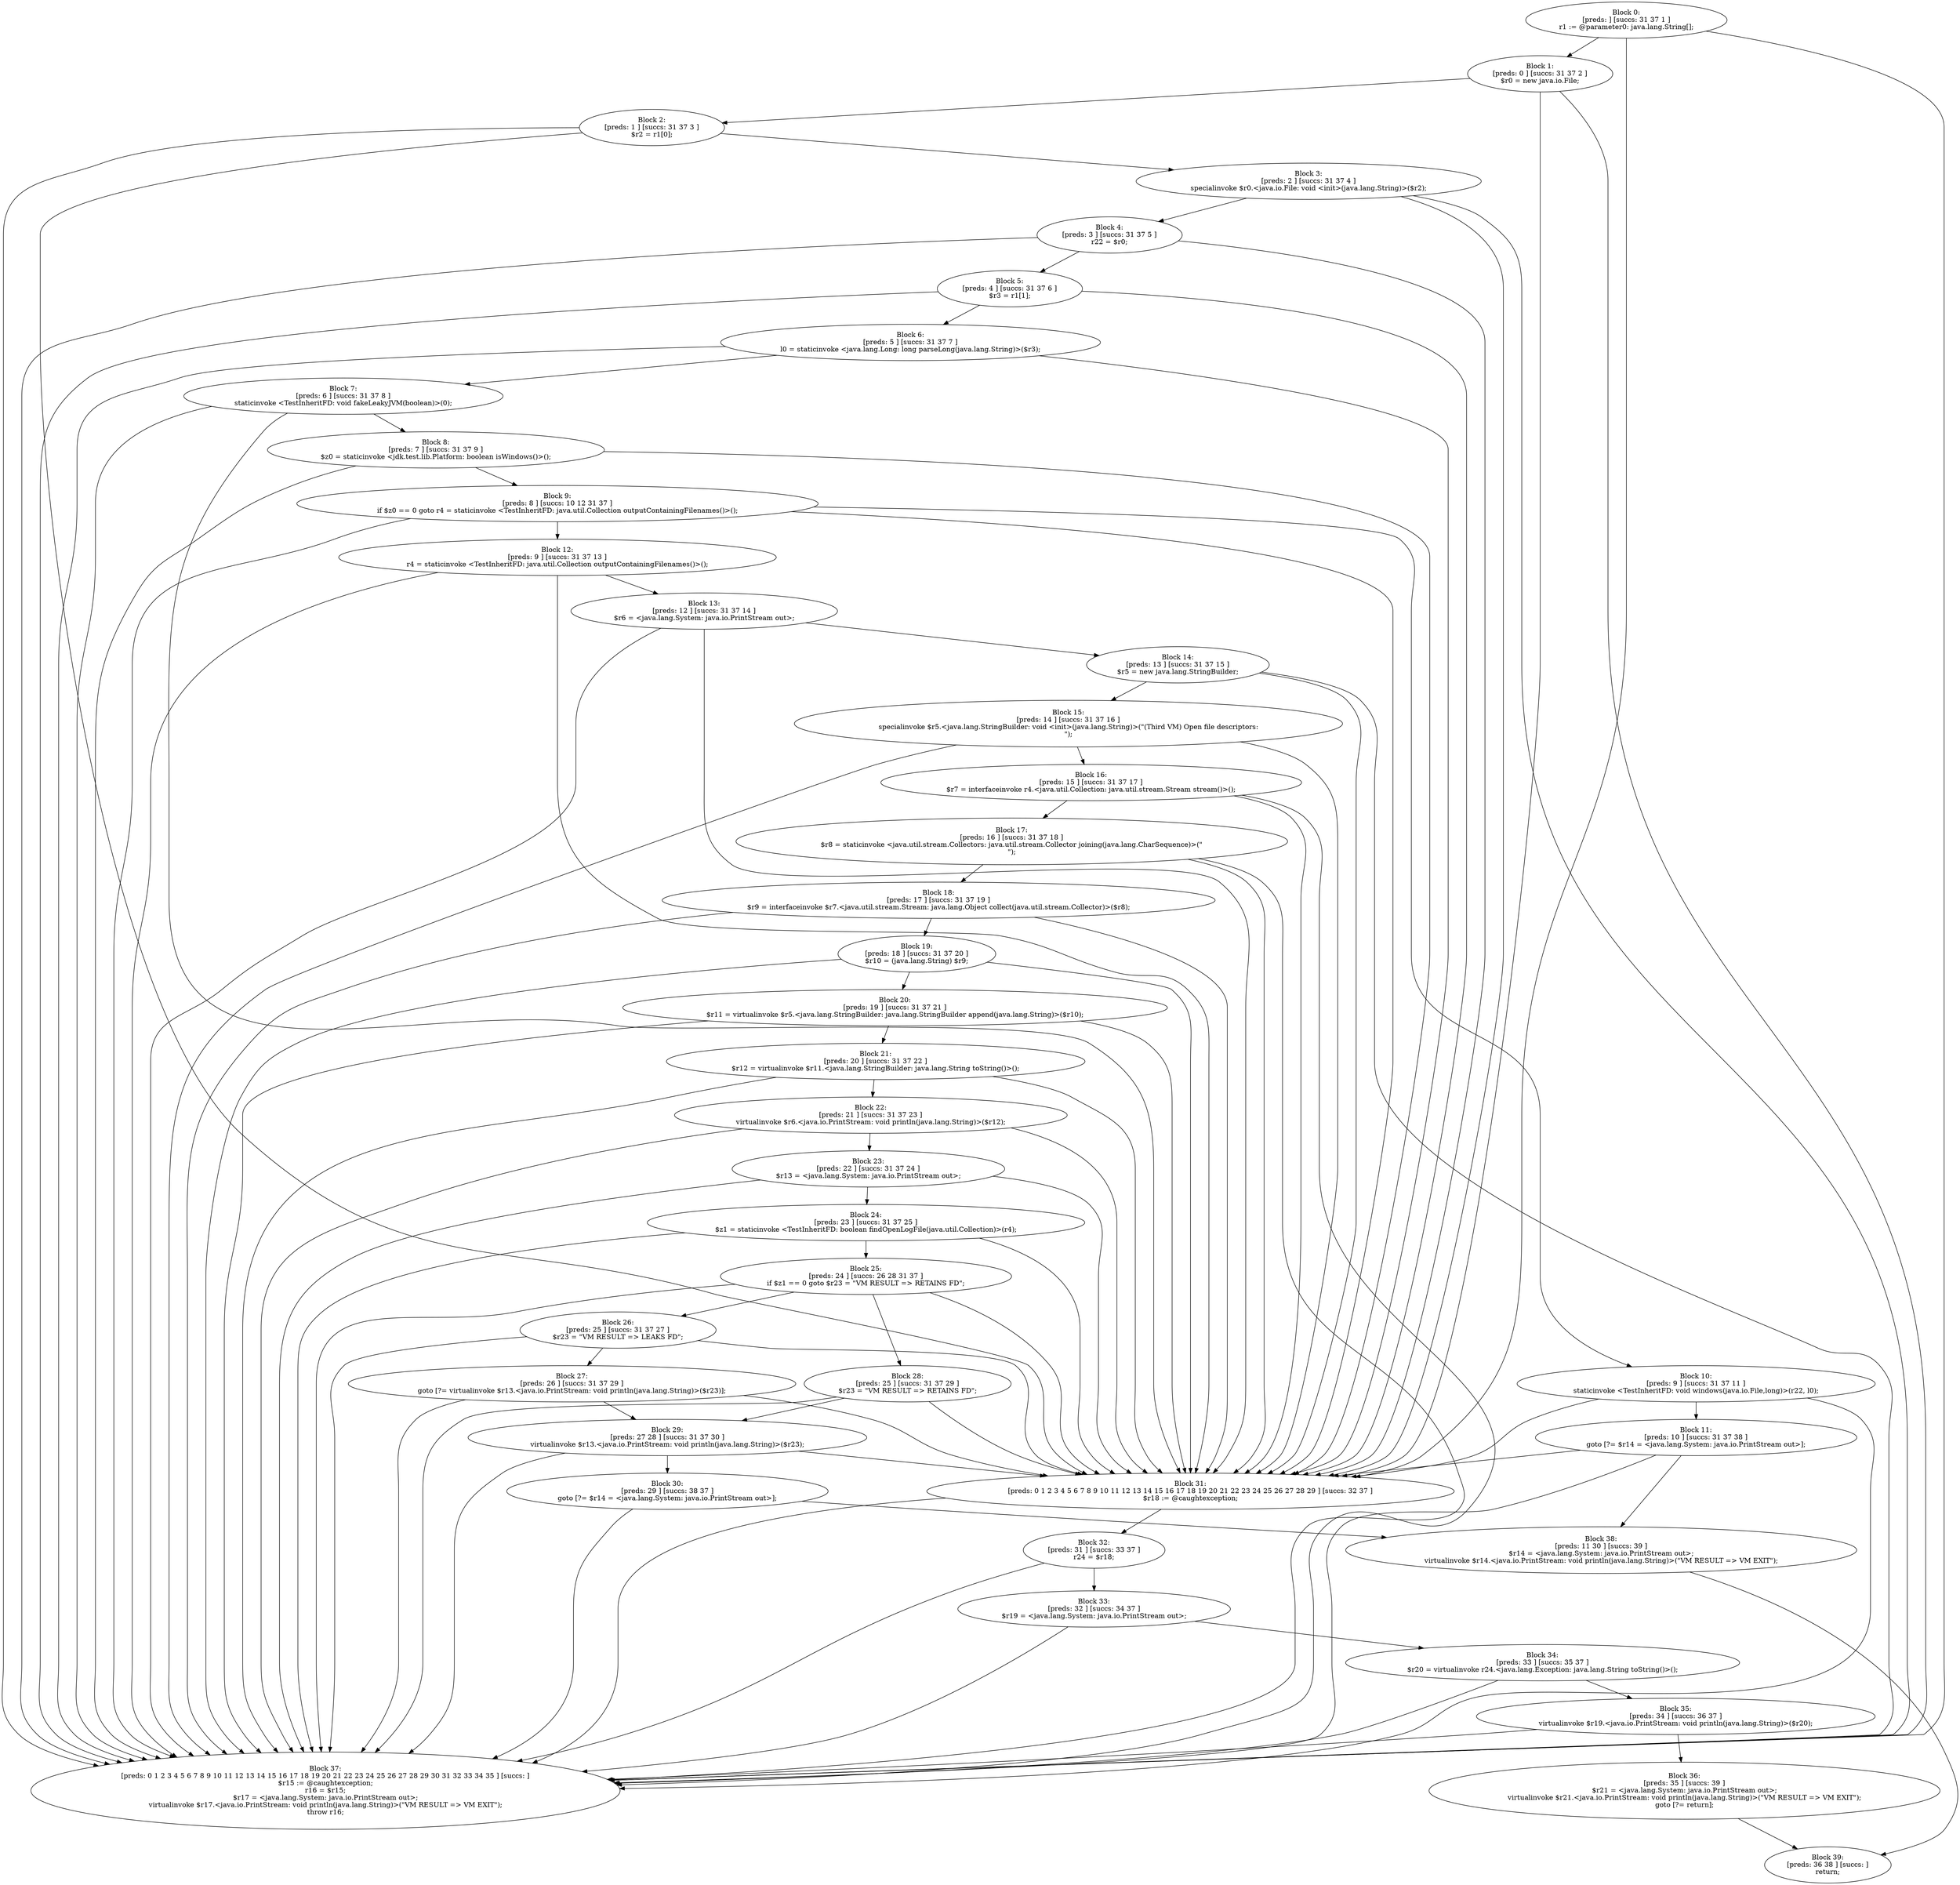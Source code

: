 digraph "unitGraph" {
    "Block 0:
[preds: ] [succs: 31 37 1 ]
r1 := @parameter0: java.lang.String[];
"
    "Block 1:
[preds: 0 ] [succs: 31 37 2 ]
$r0 = new java.io.File;
"
    "Block 2:
[preds: 1 ] [succs: 31 37 3 ]
$r2 = r1[0];
"
    "Block 3:
[preds: 2 ] [succs: 31 37 4 ]
specialinvoke $r0.<java.io.File: void <init>(java.lang.String)>($r2);
"
    "Block 4:
[preds: 3 ] [succs: 31 37 5 ]
r22 = $r0;
"
    "Block 5:
[preds: 4 ] [succs: 31 37 6 ]
$r3 = r1[1];
"
    "Block 6:
[preds: 5 ] [succs: 31 37 7 ]
l0 = staticinvoke <java.lang.Long: long parseLong(java.lang.String)>($r3);
"
    "Block 7:
[preds: 6 ] [succs: 31 37 8 ]
staticinvoke <TestInheritFD: void fakeLeakyJVM(boolean)>(0);
"
    "Block 8:
[preds: 7 ] [succs: 31 37 9 ]
$z0 = staticinvoke <jdk.test.lib.Platform: boolean isWindows()>();
"
    "Block 9:
[preds: 8 ] [succs: 10 12 31 37 ]
if $z0 == 0 goto r4 = staticinvoke <TestInheritFD: java.util.Collection outputContainingFilenames()>();
"
    "Block 10:
[preds: 9 ] [succs: 31 37 11 ]
staticinvoke <TestInheritFD: void windows(java.io.File,long)>(r22, l0);
"
    "Block 11:
[preds: 10 ] [succs: 31 37 38 ]
goto [?= $r14 = <java.lang.System: java.io.PrintStream out>];
"
    "Block 12:
[preds: 9 ] [succs: 31 37 13 ]
r4 = staticinvoke <TestInheritFD: java.util.Collection outputContainingFilenames()>();
"
    "Block 13:
[preds: 12 ] [succs: 31 37 14 ]
$r6 = <java.lang.System: java.io.PrintStream out>;
"
    "Block 14:
[preds: 13 ] [succs: 31 37 15 ]
$r5 = new java.lang.StringBuilder;
"
    "Block 15:
[preds: 14 ] [succs: 31 37 16 ]
specialinvoke $r5.<java.lang.StringBuilder: void <init>(java.lang.String)>(\"(Third VM) Open file descriptors:\n\");
"
    "Block 16:
[preds: 15 ] [succs: 31 37 17 ]
$r7 = interfaceinvoke r4.<java.util.Collection: java.util.stream.Stream stream()>();
"
    "Block 17:
[preds: 16 ] [succs: 31 37 18 ]
$r8 = staticinvoke <java.util.stream.Collectors: java.util.stream.Collector joining(java.lang.CharSequence)>(\"\n\");
"
    "Block 18:
[preds: 17 ] [succs: 31 37 19 ]
$r9 = interfaceinvoke $r7.<java.util.stream.Stream: java.lang.Object collect(java.util.stream.Collector)>($r8);
"
    "Block 19:
[preds: 18 ] [succs: 31 37 20 ]
$r10 = (java.lang.String) $r9;
"
    "Block 20:
[preds: 19 ] [succs: 31 37 21 ]
$r11 = virtualinvoke $r5.<java.lang.StringBuilder: java.lang.StringBuilder append(java.lang.String)>($r10);
"
    "Block 21:
[preds: 20 ] [succs: 31 37 22 ]
$r12 = virtualinvoke $r11.<java.lang.StringBuilder: java.lang.String toString()>();
"
    "Block 22:
[preds: 21 ] [succs: 31 37 23 ]
virtualinvoke $r6.<java.io.PrintStream: void println(java.lang.String)>($r12);
"
    "Block 23:
[preds: 22 ] [succs: 31 37 24 ]
$r13 = <java.lang.System: java.io.PrintStream out>;
"
    "Block 24:
[preds: 23 ] [succs: 31 37 25 ]
$z1 = staticinvoke <TestInheritFD: boolean findOpenLogFile(java.util.Collection)>(r4);
"
    "Block 25:
[preds: 24 ] [succs: 26 28 31 37 ]
if $z1 == 0 goto $r23 = \"VM RESULT => RETAINS FD\";
"
    "Block 26:
[preds: 25 ] [succs: 31 37 27 ]
$r23 = \"VM RESULT => LEAKS FD\";
"
    "Block 27:
[preds: 26 ] [succs: 31 37 29 ]
goto [?= virtualinvoke $r13.<java.io.PrintStream: void println(java.lang.String)>($r23)];
"
    "Block 28:
[preds: 25 ] [succs: 31 37 29 ]
$r23 = \"VM RESULT => RETAINS FD\";
"
    "Block 29:
[preds: 27 28 ] [succs: 31 37 30 ]
virtualinvoke $r13.<java.io.PrintStream: void println(java.lang.String)>($r23);
"
    "Block 30:
[preds: 29 ] [succs: 38 37 ]
goto [?= $r14 = <java.lang.System: java.io.PrintStream out>];
"
    "Block 31:
[preds: 0 1 2 3 4 5 6 7 8 9 10 11 12 13 14 15 16 17 18 19 20 21 22 23 24 25 26 27 28 29 ] [succs: 32 37 ]
$r18 := @caughtexception;
"
    "Block 32:
[preds: 31 ] [succs: 33 37 ]
r24 = $r18;
"
    "Block 33:
[preds: 32 ] [succs: 34 37 ]
$r19 = <java.lang.System: java.io.PrintStream out>;
"
    "Block 34:
[preds: 33 ] [succs: 35 37 ]
$r20 = virtualinvoke r24.<java.lang.Exception: java.lang.String toString()>();
"
    "Block 35:
[preds: 34 ] [succs: 36 37 ]
virtualinvoke $r19.<java.io.PrintStream: void println(java.lang.String)>($r20);
"
    "Block 36:
[preds: 35 ] [succs: 39 ]
$r21 = <java.lang.System: java.io.PrintStream out>;
virtualinvoke $r21.<java.io.PrintStream: void println(java.lang.String)>(\"VM RESULT => VM EXIT\");
goto [?= return];
"
    "Block 37:
[preds: 0 1 2 3 4 5 6 7 8 9 10 11 12 13 14 15 16 17 18 19 20 21 22 23 24 25 26 27 28 29 30 31 32 33 34 35 ] [succs: ]
$r15 := @caughtexception;
r16 = $r15;
$r17 = <java.lang.System: java.io.PrintStream out>;
virtualinvoke $r17.<java.io.PrintStream: void println(java.lang.String)>(\"VM RESULT => VM EXIT\");
throw r16;
"
    "Block 38:
[preds: 11 30 ] [succs: 39 ]
$r14 = <java.lang.System: java.io.PrintStream out>;
virtualinvoke $r14.<java.io.PrintStream: void println(java.lang.String)>(\"VM RESULT => VM EXIT\");
"
    "Block 39:
[preds: 36 38 ] [succs: ]
return;
"
    "Block 0:
[preds: ] [succs: 31 37 1 ]
r1 := @parameter0: java.lang.String[];
"->"Block 31:
[preds: 0 1 2 3 4 5 6 7 8 9 10 11 12 13 14 15 16 17 18 19 20 21 22 23 24 25 26 27 28 29 ] [succs: 32 37 ]
$r18 := @caughtexception;
";
    "Block 0:
[preds: ] [succs: 31 37 1 ]
r1 := @parameter0: java.lang.String[];
"->"Block 37:
[preds: 0 1 2 3 4 5 6 7 8 9 10 11 12 13 14 15 16 17 18 19 20 21 22 23 24 25 26 27 28 29 30 31 32 33 34 35 ] [succs: ]
$r15 := @caughtexception;
r16 = $r15;
$r17 = <java.lang.System: java.io.PrintStream out>;
virtualinvoke $r17.<java.io.PrintStream: void println(java.lang.String)>(\"VM RESULT => VM EXIT\");
throw r16;
";
    "Block 0:
[preds: ] [succs: 31 37 1 ]
r1 := @parameter0: java.lang.String[];
"->"Block 1:
[preds: 0 ] [succs: 31 37 2 ]
$r0 = new java.io.File;
";
    "Block 1:
[preds: 0 ] [succs: 31 37 2 ]
$r0 = new java.io.File;
"->"Block 31:
[preds: 0 1 2 3 4 5 6 7 8 9 10 11 12 13 14 15 16 17 18 19 20 21 22 23 24 25 26 27 28 29 ] [succs: 32 37 ]
$r18 := @caughtexception;
";
    "Block 1:
[preds: 0 ] [succs: 31 37 2 ]
$r0 = new java.io.File;
"->"Block 37:
[preds: 0 1 2 3 4 5 6 7 8 9 10 11 12 13 14 15 16 17 18 19 20 21 22 23 24 25 26 27 28 29 30 31 32 33 34 35 ] [succs: ]
$r15 := @caughtexception;
r16 = $r15;
$r17 = <java.lang.System: java.io.PrintStream out>;
virtualinvoke $r17.<java.io.PrintStream: void println(java.lang.String)>(\"VM RESULT => VM EXIT\");
throw r16;
";
    "Block 1:
[preds: 0 ] [succs: 31 37 2 ]
$r0 = new java.io.File;
"->"Block 2:
[preds: 1 ] [succs: 31 37 3 ]
$r2 = r1[0];
";
    "Block 2:
[preds: 1 ] [succs: 31 37 3 ]
$r2 = r1[0];
"->"Block 31:
[preds: 0 1 2 3 4 5 6 7 8 9 10 11 12 13 14 15 16 17 18 19 20 21 22 23 24 25 26 27 28 29 ] [succs: 32 37 ]
$r18 := @caughtexception;
";
    "Block 2:
[preds: 1 ] [succs: 31 37 3 ]
$r2 = r1[0];
"->"Block 37:
[preds: 0 1 2 3 4 5 6 7 8 9 10 11 12 13 14 15 16 17 18 19 20 21 22 23 24 25 26 27 28 29 30 31 32 33 34 35 ] [succs: ]
$r15 := @caughtexception;
r16 = $r15;
$r17 = <java.lang.System: java.io.PrintStream out>;
virtualinvoke $r17.<java.io.PrintStream: void println(java.lang.String)>(\"VM RESULT => VM EXIT\");
throw r16;
";
    "Block 2:
[preds: 1 ] [succs: 31 37 3 ]
$r2 = r1[0];
"->"Block 3:
[preds: 2 ] [succs: 31 37 4 ]
specialinvoke $r0.<java.io.File: void <init>(java.lang.String)>($r2);
";
    "Block 3:
[preds: 2 ] [succs: 31 37 4 ]
specialinvoke $r0.<java.io.File: void <init>(java.lang.String)>($r2);
"->"Block 31:
[preds: 0 1 2 3 4 5 6 7 8 9 10 11 12 13 14 15 16 17 18 19 20 21 22 23 24 25 26 27 28 29 ] [succs: 32 37 ]
$r18 := @caughtexception;
";
    "Block 3:
[preds: 2 ] [succs: 31 37 4 ]
specialinvoke $r0.<java.io.File: void <init>(java.lang.String)>($r2);
"->"Block 37:
[preds: 0 1 2 3 4 5 6 7 8 9 10 11 12 13 14 15 16 17 18 19 20 21 22 23 24 25 26 27 28 29 30 31 32 33 34 35 ] [succs: ]
$r15 := @caughtexception;
r16 = $r15;
$r17 = <java.lang.System: java.io.PrintStream out>;
virtualinvoke $r17.<java.io.PrintStream: void println(java.lang.String)>(\"VM RESULT => VM EXIT\");
throw r16;
";
    "Block 3:
[preds: 2 ] [succs: 31 37 4 ]
specialinvoke $r0.<java.io.File: void <init>(java.lang.String)>($r2);
"->"Block 4:
[preds: 3 ] [succs: 31 37 5 ]
r22 = $r0;
";
    "Block 4:
[preds: 3 ] [succs: 31 37 5 ]
r22 = $r0;
"->"Block 31:
[preds: 0 1 2 3 4 5 6 7 8 9 10 11 12 13 14 15 16 17 18 19 20 21 22 23 24 25 26 27 28 29 ] [succs: 32 37 ]
$r18 := @caughtexception;
";
    "Block 4:
[preds: 3 ] [succs: 31 37 5 ]
r22 = $r0;
"->"Block 37:
[preds: 0 1 2 3 4 5 6 7 8 9 10 11 12 13 14 15 16 17 18 19 20 21 22 23 24 25 26 27 28 29 30 31 32 33 34 35 ] [succs: ]
$r15 := @caughtexception;
r16 = $r15;
$r17 = <java.lang.System: java.io.PrintStream out>;
virtualinvoke $r17.<java.io.PrintStream: void println(java.lang.String)>(\"VM RESULT => VM EXIT\");
throw r16;
";
    "Block 4:
[preds: 3 ] [succs: 31 37 5 ]
r22 = $r0;
"->"Block 5:
[preds: 4 ] [succs: 31 37 6 ]
$r3 = r1[1];
";
    "Block 5:
[preds: 4 ] [succs: 31 37 6 ]
$r3 = r1[1];
"->"Block 31:
[preds: 0 1 2 3 4 5 6 7 8 9 10 11 12 13 14 15 16 17 18 19 20 21 22 23 24 25 26 27 28 29 ] [succs: 32 37 ]
$r18 := @caughtexception;
";
    "Block 5:
[preds: 4 ] [succs: 31 37 6 ]
$r3 = r1[1];
"->"Block 37:
[preds: 0 1 2 3 4 5 6 7 8 9 10 11 12 13 14 15 16 17 18 19 20 21 22 23 24 25 26 27 28 29 30 31 32 33 34 35 ] [succs: ]
$r15 := @caughtexception;
r16 = $r15;
$r17 = <java.lang.System: java.io.PrintStream out>;
virtualinvoke $r17.<java.io.PrintStream: void println(java.lang.String)>(\"VM RESULT => VM EXIT\");
throw r16;
";
    "Block 5:
[preds: 4 ] [succs: 31 37 6 ]
$r3 = r1[1];
"->"Block 6:
[preds: 5 ] [succs: 31 37 7 ]
l0 = staticinvoke <java.lang.Long: long parseLong(java.lang.String)>($r3);
";
    "Block 6:
[preds: 5 ] [succs: 31 37 7 ]
l0 = staticinvoke <java.lang.Long: long parseLong(java.lang.String)>($r3);
"->"Block 31:
[preds: 0 1 2 3 4 5 6 7 8 9 10 11 12 13 14 15 16 17 18 19 20 21 22 23 24 25 26 27 28 29 ] [succs: 32 37 ]
$r18 := @caughtexception;
";
    "Block 6:
[preds: 5 ] [succs: 31 37 7 ]
l0 = staticinvoke <java.lang.Long: long parseLong(java.lang.String)>($r3);
"->"Block 37:
[preds: 0 1 2 3 4 5 6 7 8 9 10 11 12 13 14 15 16 17 18 19 20 21 22 23 24 25 26 27 28 29 30 31 32 33 34 35 ] [succs: ]
$r15 := @caughtexception;
r16 = $r15;
$r17 = <java.lang.System: java.io.PrintStream out>;
virtualinvoke $r17.<java.io.PrintStream: void println(java.lang.String)>(\"VM RESULT => VM EXIT\");
throw r16;
";
    "Block 6:
[preds: 5 ] [succs: 31 37 7 ]
l0 = staticinvoke <java.lang.Long: long parseLong(java.lang.String)>($r3);
"->"Block 7:
[preds: 6 ] [succs: 31 37 8 ]
staticinvoke <TestInheritFD: void fakeLeakyJVM(boolean)>(0);
";
    "Block 7:
[preds: 6 ] [succs: 31 37 8 ]
staticinvoke <TestInheritFD: void fakeLeakyJVM(boolean)>(0);
"->"Block 31:
[preds: 0 1 2 3 4 5 6 7 8 9 10 11 12 13 14 15 16 17 18 19 20 21 22 23 24 25 26 27 28 29 ] [succs: 32 37 ]
$r18 := @caughtexception;
";
    "Block 7:
[preds: 6 ] [succs: 31 37 8 ]
staticinvoke <TestInheritFD: void fakeLeakyJVM(boolean)>(0);
"->"Block 37:
[preds: 0 1 2 3 4 5 6 7 8 9 10 11 12 13 14 15 16 17 18 19 20 21 22 23 24 25 26 27 28 29 30 31 32 33 34 35 ] [succs: ]
$r15 := @caughtexception;
r16 = $r15;
$r17 = <java.lang.System: java.io.PrintStream out>;
virtualinvoke $r17.<java.io.PrintStream: void println(java.lang.String)>(\"VM RESULT => VM EXIT\");
throw r16;
";
    "Block 7:
[preds: 6 ] [succs: 31 37 8 ]
staticinvoke <TestInheritFD: void fakeLeakyJVM(boolean)>(0);
"->"Block 8:
[preds: 7 ] [succs: 31 37 9 ]
$z0 = staticinvoke <jdk.test.lib.Platform: boolean isWindows()>();
";
    "Block 8:
[preds: 7 ] [succs: 31 37 9 ]
$z0 = staticinvoke <jdk.test.lib.Platform: boolean isWindows()>();
"->"Block 31:
[preds: 0 1 2 3 4 5 6 7 8 9 10 11 12 13 14 15 16 17 18 19 20 21 22 23 24 25 26 27 28 29 ] [succs: 32 37 ]
$r18 := @caughtexception;
";
    "Block 8:
[preds: 7 ] [succs: 31 37 9 ]
$z0 = staticinvoke <jdk.test.lib.Platform: boolean isWindows()>();
"->"Block 37:
[preds: 0 1 2 3 4 5 6 7 8 9 10 11 12 13 14 15 16 17 18 19 20 21 22 23 24 25 26 27 28 29 30 31 32 33 34 35 ] [succs: ]
$r15 := @caughtexception;
r16 = $r15;
$r17 = <java.lang.System: java.io.PrintStream out>;
virtualinvoke $r17.<java.io.PrintStream: void println(java.lang.String)>(\"VM RESULT => VM EXIT\");
throw r16;
";
    "Block 8:
[preds: 7 ] [succs: 31 37 9 ]
$z0 = staticinvoke <jdk.test.lib.Platform: boolean isWindows()>();
"->"Block 9:
[preds: 8 ] [succs: 10 12 31 37 ]
if $z0 == 0 goto r4 = staticinvoke <TestInheritFD: java.util.Collection outputContainingFilenames()>();
";
    "Block 9:
[preds: 8 ] [succs: 10 12 31 37 ]
if $z0 == 0 goto r4 = staticinvoke <TestInheritFD: java.util.Collection outputContainingFilenames()>();
"->"Block 10:
[preds: 9 ] [succs: 31 37 11 ]
staticinvoke <TestInheritFD: void windows(java.io.File,long)>(r22, l0);
";
    "Block 9:
[preds: 8 ] [succs: 10 12 31 37 ]
if $z0 == 0 goto r4 = staticinvoke <TestInheritFD: java.util.Collection outputContainingFilenames()>();
"->"Block 12:
[preds: 9 ] [succs: 31 37 13 ]
r4 = staticinvoke <TestInheritFD: java.util.Collection outputContainingFilenames()>();
";
    "Block 9:
[preds: 8 ] [succs: 10 12 31 37 ]
if $z0 == 0 goto r4 = staticinvoke <TestInheritFD: java.util.Collection outputContainingFilenames()>();
"->"Block 31:
[preds: 0 1 2 3 4 5 6 7 8 9 10 11 12 13 14 15 16 17 18 19 20 21 22 23 24 25 26 27 28 29 ] [succs: 32 37 ]
$r18 := @caughtexception;
";
    "Block 9:
[preds: 8 ] [succs: 10 12 31 37 ]
if $z0 == 0 goto r4 = staticinvoke <TestInheritFD: java.util.Collection outputContainingFilenames()>();
"->"Block 37:
[preds: 0 1 2 3 4 5 6 7 8 9 10 11 12 13 14 15 16 17 18 19 20 21 22 23 24 25 26 27 28 29 30 31 32 33 34 35 ] [succs: ]
$r15 := @caughtexception;
r16 = $r15;
$r17 = <java.lang.System: java.io.PrintStream out>;
virtualinvoke $r17.<java.io.PrintStream: void println(java.lang.String)>(\"VM RESULT => VM EXIT\");
throw r16;
";
    "Block 10:
[preds: 9 ] [succs: 31 37 11 ]
staticinvoke <TestInheritFD: void windows(java.io.File,long)>(r22, l0);
"->"Block 31:
[preds: 0 1 2 3 4 5 6 7 8 9 10 11 12 13 14 15 16 17 18 19 20 21 22 23 24 25 26 27 28 29 ] [succs: 32 37 ]
$r18 := @caughtexception;
";
    "Block 10:
[preds: 9 ] [succs: 31 37 11 ]
staticinvoke <TestInheritFD: void windows(java.io.File,long)>(r22, l0);
"->"Block 37:
[preds: 0 1 2 3 4 5 6 7 8 9 10 11 12 13 14 15 16 17 18 19 20 21 22 23 24 25 26 27 28 29 30 31 32 33 34 35 ] [succs: ]
$r15 := @caughtexception;
r16 = $r15;
$r17 = <java.lang.System: java.io.PrintStream out>;
virtualinvoke $r17.<java.io.PrintStream: void println(java.lang.String)>(\"VM RESULT => VM EXIT\");
throw r16;
";
    "Block 10:
[preds: 9 ] [succs: 31 37 11 ]
staticinvoke <TestInheritFD: void windows(java.io.File,long)>(r22, l0);
"->"Block 11:
[preds: 10 ] [succs: 31 37 38 ]
goto [?= $r14 = <java.lang.System: java.io.PrintStream out>];
";
    "Block 11:
[preds: 10 ] [succs: 31 37 38 ]
goto [?= $r14 = <java.lang.System: java.io.PrintStream out>];
"->"Block 31:
[preds: 0 1 2 3 4 5 6 7 8 9 10 11 12 13 14 15 16 17 18 19 20 21 22 23 24 25 26 27 28 29 ] [succs: 32 37 ]
$r18 := @caughtexception;
";
    "Block 11:
[preds: 10 ] [succs: 31 37 38 ]
goto [?= $r14 = <java.lang.System: java.io.PrintStream out>];
"->"Block 37:
[preds: 0 1 2 3 4 5 6 7 8 9 10 11 12 13 14 15 16 17 18 19 20 21 22 23 24 25 26 27 28 29 30 31 32 33 34 35 ] [succs: ]
$r15 := @caughtexception;
r16 = $r15;
$r17 = <java.lang.System: java.io.PrintStream out>;
virtualinvoke $r17.<java.io.PrintStream: void println(java.lang.String)>(\"VM RESULT => VM EXIT\");
throw r16;
";
    "Block 11:
[preds: 10 ] [succs: 31 37 38 ]
goto [?= $r14 = <java.lang.System: java.io.PrintStream out>];
"->"Block 38:
[preds: 11 30 ] [succs: 39 ]
$r14 = <java.lang.System: java.io.PrintStream out>;
virtualinvoke $r14.<java.io.PrintStream: void println(java.lang.String)>(\"VM RESULT => VM EXIT\");
";
    "Block 12:
[preds: 9 ] [succs: 31 37 13 ]
r4 = staticinvoke <TestInheritFD: java.util.Collection outputContainingFilenames()>();
"->"Block 31:
[preds: 0 1 2 3 4 5 6 7 8 9 10 11 12 13 14 15 16 17 18 19 20 21 22 23 24 25 26 27 28 29 ] [succs: 32 37 ]
$r18 := @caughtexception;
";
    "Block 12:
[preds: 9 ] [succs: 31 37 13 ]
r4 = staticinvoke <TestInheritFD: java.util.Collection outputContainingFilenames()>();
"->"Block 37:
[preds: 0 1 2 3 4 5 6 7 8 9 10 11 12 13 14 15 16 17 18 19 20 21 22 23 24 25 26 27 28 29 30 31 32 33 34 35 ] [succs: ]
$r15 := @caughtexception;
r16 = $r15;
$r17 = <java.lang.System: java.io.PrintStream out>;
virtualinvoke $r17.<java.io.PrintStream: void println(java.lang.String)>(\"VM RESULT => VM EXIT\");
throw r16;
";
    "Block 12:
[preds: 9 ] [succs: 31 37 13 ]
r4 = staticinvoke <TestInheritFD: java.util.Collection outputContainingFilenames()>();
"->"Block 13:
[preds: 12 ] [succs: 31 37 14 ]
$r6 = <java.lang.System: java.io.PrintStream out>;
";
    "Block 13:
[preds: 12 ] [succs: 31 37 14 ]
$r6 = <java.lang.System: java.io.PrintStream out>;
"->"Block 31:
[preds: 0 1 2 3 4 5 6 7 8 9 10 11 12 13 14 15 16 17 18 19 20 21 22 23 24 25 26 27 28 29 ] [succs: 32 37 ]
$r18 := @caughtexception;
";
    "Block 13:
[preds: 12 ] [succs: 31 37 14 ]
$r6 = <java.lang.System: java.io.PrintStream out>;
"->"Block 37:
[preds: 0 1 2 3 4 5 6 7 8 9 10 11 12 13 14 15 16 17 18 19 20 21 22 23 24 25 26 27 28 29 30 31 32 33 34 35 ] [succs: ]
$r15 := @caughtexception;
r16 = $r15;
$r17 = <java.lang.System: java.io.PrintStream out>;
virtualinvoke $r17.<java.io.PrintStream: void println(java.lang.String)>(\"VM RESULT => VM EXIT\");
throw r16;
";
    "Block 13:
[preds: 12 ] [succs: 31 37 14 ]
$r6 = <java.lang.System: java.io.PrintStream out>;
"->"Block 14:
[preds: 13 ] [succs: 31 37 15 ]
$r5 = new java.lang.StringBuilder;
";
    "Block 14:
[preds: 13 ] [succs: 31 37 15 ]
$r5 = new java.lang.StringBuilder;
"->"Block 31:
[preds: 0 1 2 3 4 5 6 7 8 9 10 11 12 13 14 15 16 17 18 19 20 21 22 23 24 25 26 27 28 29 ] [succs: 32 37 ]
$r18 := @caughtexception;
";
    "Block 14:
[preds: 13 ] [succs: 31 37 15 ]
$r5 = new java.lang.StringBuilder;
"->"Block 37:
[preds: 0 1 2 3 4 5 6 7 8 9 10 11 12 13 14 15 16 17 18 19 20 21 22 23 24 25 26 27 28 29 30 31 32 33 34 35 ] [succs: ]
$r15 := @caughtexception;
r16 = $r15;
$r17 = <java.lang.System: java.io.PrintStream out>;
virtualinvoke $r17.<java.io.PrintStream: void println(java.lang.String)>(\"VM RESULT => VM EXIT\");
throw r16;
";
    "Block 14:
[preds: 13 ] [succs: 31 37 15 ]
$r5 = new java.lang.StringBuilder;
"->"Block 15:
[preds: 14 ] [succs: 31 37 16 ]
specialinvoke $r5.<java.lang.StringBuilder: void <init>(java.lang.String)>(\"(Third VM) Open file descriptors:\n\");
";
    "Block 15:
[preds: 14 ] [succs: 31 37 16 ]
specialinvoke $r5.<java.lang.StringBuilder: void <init>(java.lang.String)>(\"(Third VM) Open file descriptors:\n\");
"->"Block 31:
[preds: 0 1 2 3 4 5 6 7 8 9 10 11 12 13 14 15 16 17 18 19 20 21 22 23 24 25 26 27 28 29 ] [succs: 32 37 ]
$r18 := @caughtexception;
";
    "Block 15:
[preds: 14 ] [succs: 31 37 16 ]
specialinvoke $r5.<java.lang.StringBuilder: void <init>(java.lang.String)>(\"(Third VM) Open file descriptors:\n\");
"->"Block 37:
[preds: 0 1 2 3 4 5 6 7 8 9 10 11 12 13 14 15 16 17 18 19 20 21 22 23 24 25 26 27 28 29 30 31 32 33 34 35 ] [succs: ]
$r15 := @caughtexception;
r16 = $r15;
$r17 = <java.lang.System: java.io.PrintStream out>;
virtualinvoke $r17.<java.io.PrintStream: void println(java.lang.String)>(\"VM RESULT => VM EXIT\");
throw r16;
";
    "Block 15:
[preds: 14 ] [succs: 31 37 16 ]
specialinvoke $r5.<java.lang.StringBuilder: void <init>(java.lang.String)>(\"(Third VM) Open file descriptors:\n\");
"->"Block 16:
[preds: 15 ] [succs: 31 37 17 ]
$r7 = interfaceinvoke r4.<java.util.Collection: java.util.stream.Stream stream()>();
";
    "Block 16:
[preds: 15 ] [succs: 31 37 17 ]
$r7 = interfaceinvoke r4.<java.util.Collection: java.util.stream.Stream stream()>();
"->"Block 31:
[preds: 0 1 2 3 4 5 6 7 8 9 10 11 12 13 14 15 16 17 18 19 20 21 22 23 24 25 26 27 28 29 ] [succs: 32 37 ]
$r18 := @caughtexception;
";
    "Block 16:
[preds: 15 ] [succs: 31 37 17 ]
$r7 = interfaceinvoke r4.<java.util.Collection: java.util.stream.Stream stream()>();
"->"Block 37:
[preds: 0 1 2 3 4 5 6 7 8 9 10 11 12 13 14 15 16 17 18 19 20 21 22 23 24 25 26 27 28 29 30 31 32 33 34 35 ] [succs: ]
$r15 := @caughtexception;
r16 = $r15;
$r17 = <java.lang.System: java.io.PrintStream out>;
virtualinvoke $r17.<java.io.PrintStream: void println(java.lang.String)>(\"VM RESULT => VM EXIT\");
throw r16;
";
    "Block 16:
[preds: 15 ] [succs: 31 37 17 ]
$r7 = interfaceinvoke r4.<java.util.Collection: java.util.stream.Stream stream()>();
"->"Block 17:
[preds: 16 ] [succs: 31 37 18 ]
$r8 = staticinvoke <java.util.stream.Collectors: java.util.stream.Collector joining(java.lang.CharSequence)>(\"\n\");
";
    "Block 17:
[preds: 16 ] [succs: 31 37 18 ]
$r8 = staticinvoke <java.util.stream.Collectors: java.util.stream.Collector joining(java.lang.CharSequence)>(\"\n\");
"->"Block 31:
[preds: 0 1 2 3 4 5 6 7 8 9 10 11 12 13 14 15 16 17 18 19 20 21 22 23 24 25 26 27 28 29 ] [succs: 32 37 ]
$r18 := @caughtexception;
";
    "Block 17:
[preds: 16 ] [succs: 31 37 18 ]
$r8 = staticinvoke <java.util.stream.Collectors: java.util.stream.Collector joining(java.lang.CharSequence)>(\"\n\");
"->"Block 37:
[preds: 0 1 2 3 4 5 6 7 8 9 10 11 12 13 14 15 16 17 18 19 20 21 22 23 24 25 26 27 28 29 30 31 32 33 34 35 ] [succs: ]
$r15 := @caughtexception;
r16 = $r15;
$r17 = <java.lang.System: java.io.PrintStream out>;
virtualinvoke $r17.<java.io.PrintStream: void println(java.lang.String)>(\"VM RESULT => VM EXIT\");
throw r16;
";
    "Block 17:
[preds: 16 ] [succs: 31 37 18 ]
$r8 = staticinvoke <java.util.stream.Collectors: java.util.stream.Collector joining(java.lang.CharSequence)>(\"\n\");
"->"Block 18:
[preds: 17 ] [succs: 31 37 19 ]
$r9 = interfaceinvoke $r7.<java.util.stream.Stream: java.lang.Object collect(java.util.stream.Collector)>($r8);
";
    "Block 18:
[preds: 17 ] [succs: 31 37 19 ]
$r9 = interfaceinvoke $r7.<java.util.stream.Stream: java.lang.Object collect(java.util.stream.Collector)>($r8);
"->"Block 31:
[preds: 0 1 2 3 4 5 6 7 8 9 10 11 12 13 14 15 16 17 18 19 20 21 22 23 24 25 26 27 28 29 ] [succs: 32 37 ]
$r18 := @caughtexception;
";
    "Block 18:
[preds: 17 ] [succs: 31 37 19 ]
$r9 = interfaceinvoke $r7.<java.util.stream.Stream: java.lang.Object collect(java.util.stream.Collector)>($r8);
"->"Block 37:
[preds: 0 1 2 3 4 5 6 7 8 9 10 11 12 13 14 15 16 17 18 19 20 21 22 23 24 25 26 27 28 29 30 31 32 33 34 35 ] [succs: ]
$r15 := @caughtexception;
r16 = $r15;
$r17 = <java.lang.System: java.io.PrintStream out>;
virtualinvoke $r17.<java.io.PrintStream: void println(java.lang.String)>(\"VM RESULT => VM EXIT\");
throw r16;
";
    "Block 18:
[preds: 17 ] [succs: 31 37 19 ]
$r9 = interfaceinvoke $r7.<java.util.stream.Stream: java.lang.Object collect(java.util.stream.Collector)>($r8);
"->"Block 19:
[preds: 18 ] [succs: 31 37 20 ]
$r10 = (java.lang.String) $r9;
";
    "Block 19:
[preds: 18 ] [succs: 31 37 20 ]
$r10 = (java.lang.String) $r9;
"->"Block 31:
[preds: 0 1 2 3 4 5 6 7 8 9 10 11 12 13 14 15 16 17 18 19 20 21 22 23 24 25 26 27 28 29 ] [succs: 32 37 ]
$r18 := @caughtexception;
";
    "Block 19:
[preds: 18 ] [succs: 31 37 20 ]
$r10 = (java.lang.String) $r9;
"->"Block 37:
[preds: 0 1 2 3 4 5 6 7 8 9 10 11 12 13 14 15 16 17 18 19 20 21 22 23 24 25 26 27 28 29 30 31 32 33 34 35 ] [succs: ]
$r15 := @caughtexception;
r16 = $r15;
$r17 = <java.lang.System: java.io.PrintStream out>;
virtualinvoke $r17.<java.io.PrintStream: void println(java.lang.String)>(\"VM RESULT => VM EXIT\");
throw r16;
";
    "Block 19:
[preds: 18 ] [succs: 31 37 20 ]
$r10 = (java.lang.String) $r9;
"->"Block 20:
[preds: 19 ] [succs: 31 37 21 ]
$r11 = virtualinvoke $r5.<java.lang.StringBuilder: java.lang.StringBuilder append(java.lang.String)>($r10);
";
    "Block 20:
[preds: 19 ] [succs: 31 37 21 ]
$r11 = virtualinvoke $r5.<java.lang.StringBuilder: java.lang.StringBuilder append(java.lang.String)>($r10);
"->"Block 31:
[preds: 0 1 2 3 4 5 6 7 8 9 10 11 12 13 14 15 16 17 18 19 20 21 22 23 24 25 26 27 28 29 ] [succs: 32 37 ]
$r18 := @caughtexception;
";
    "Block 20:
[preds: 19 ] [succs: 31 37 21 ]
$r11 = virtualinvoke $r5.<java.lang.StringBuilder: java.lang.StringBuilder append(java.lang.String)>($r10);
"->"Block 37:
[preds: 0 1 2 3 4 5 6 7 8 9 10 11 12 13 14 15 16 17 18 19 20 21 22 23 24 25 26 27 28 29 30 31 32 33 34 35 ] [succs: ]
$r15 := @caughtexception;
r16 = $r15;
$r17 = <java.lang.System: java.io.PrintStream out>;
virtualinvoke $r17.<java.io.PrintStream: void println(java.lang.String)>(\"VM RESULT => VM EXIT\");
throw r16;
";
    "Block 20:
[preds: 19 ] [succs: 31 37 21 ]
$r11 = virtualinvoke $r5.<java.lang.StringBuilder: java.lang.StringBuilder append(java.lang.String)>($r10);
"->"Block 21:
[preds: 20 ] [succs: 31 37 22 ]
$r12 = virtualinvoke $r11.<java.lang.StringBuilder: java.lang.String toString()>();
";
    "Block 21:
[preds: 20 ] [succs: 31 37 22 ]
$r12 = virtualinvoke $r11.<java.lang.StringBuilder: java.lang.String toString()>();
"->"Block 31:
[preds: 0 1 2 3 4 5 6 7 8 9 10 11 12 13 14 15 16 17 18 19 20 21 22 23 24 25 26 27 28 29 ] [succs: 32 37 ]
$r18 := @caughtexception;
";
    "Block 21:
[preds: 20 ] [succs: 31 37 22 ]
$r12 = virtualinvoke $r11.<java.lang.StringBuilder: java.lang.String toString()>();
"->"Block 37:
[preds: 0 1 2 3 4 5 6 7 8 9 10 11 12 13 14 15 16 17 18 19 20 21 22 23 24 25 26 27 28 29 30 31 32 33 34 35 ] [succs: ]
$r15 := @caughtexception;
r16 = $r15;
$r17 = <java.lang.System: java.io.PrintStream out>;
virtualinvoke $r17.<java.io.PrintStream: void println(java.lang.String)>(\"VM RESULT => VM EXIT\");
throw r16;
";
    "Block 21:
[preds: 20 ] [succs: 31 37 22 ]
$r12 = virtualinvoke $r11.<java.lang.StringBuilder: java.lang.String toString()>();
"->"Block 22:
[preds: 21 ] [succs: 31 37 23 ]
virtualinvoke $r6.<java.io.PrintStream: void println(java.lang.String)>($r12);
";
    "Block 22:
[preds: 21 ] [succs: 31 37 23 ]
virtualinvoke $r6.<java.io.PrintStream: void println(java.lang.String)>($r12);
"->"Block 31:
[preds: 0 1 2 3 4 5 6 7 8 9 10 11 12 13 14 15 16 17 18 19 20 21 22 23 24 25 26 27 28 29 ] [succs: 32 37 ]
$r18 := @caughtexception;
";
    "Block 22:
[preds: 21 ] [succs: 31 37 23 ]
virtualinvoke $r6.<java.io.PrintStream: void println(java.lang.String)>($r12);
"->"Block 37:
[preds: 0 1 2 3 4 5 6 7 8 9 10 11 12 13 14 15 16 17 18 19 20 21 22 23 24 25 26 27 28 29 30 31 32 33 34 35 ] [succs: ]
$r15 := @caughtexception;
r16 = $r15;
$r17 = <java.lang.System: java.io.PrintStream out>;
virtualinvoke $r17.<java.io.PrintStream: void println(java.lang.String)>(\"VM RESULT => VM EXIT\");
throw r16;
";
    "Block 22:
[preds: 21 ] [succs: 31 37 23 ]
virtualinvoke $r6.<java.io.PrintStream: void println(java.lang.String)>($r12);
"->"Block 23:
[preds: 22 ] [succs: 31 37 24 ]
$r13 = <java.lang.System: java.io.PrintStream out>;
";
    "Block 23:
[preds: 22 ] [succs: 31 37 24 ]
$r13 = <java.lang.System: java.io.PrintStream out>;
"->"Block 31:
[preds: 0 1 2 3 4 5 6 7 8 9 10 11 12 13 14 15 16 17 18 19 20 21 22 23 24 25 26 27 28 29 ] [succs: 32 37 ]
$r18 := @caughtexception;
";
    "Block 23:
[preds: 22 ] [succs: 31 37 24 ]
$r13 = <java.lang.System: java.io.PrintStream out>;
"->"Block 37:
[preds: 0 1 2 3 4 5 6 7 8 9 10 11 12 13 14 15 16 17 18 19 20 21 22 23 24 25 26 27 28 29 30 31 32 33 34 35 ] [succs: ]
$r15 := @caughtexception;
r16 = $r15;
$r17 = <java.lang.System: java.io.PrintStream out>;
virtualinvoke $r17.<java.io.PrintStream: void println(java.lang.String)>(\"VM RESULT => VM EXIT\");
throw r16;
";
    "Block 23:
[preds: 22 ] [succs: 31 37 24 ]
$r13 = <java.lang.System: java.io.PrintStream out>;
"->"Block 24:
[preds: 23 ] [succs: 31 37 25 ]
$z1 = staticinvoke <TestInheritFD: boolean findOpenLogFile(java.util.Collection)>(r4);
";
    "Block 24:
[preds: 23 ] [succs: 31 37 25 ]
$z1 = staticinvoke <TestInheritFD: boolean findOpenLogFile(java.util.Collection)>(r4);
"->"Block 31:
[preds: 0 1 2 3 4 5 6 7 8 9 10 11 12 13 14 15 16 17 18 19 20 21 22 23 24 25 26 27 28 29 ] [succs: 32 37 ]
$r18 := @caughtexception;
";
    "Block 24:
[preds: 23 ] [succs: 31 37 25 ]
$z1 = staticinvoke <TestInheritFD: boolean findOpenLogFile(java.util.Collection)>(r4);
"->"Block 37:
[preds: 0 1 2 3 4 5 6 7 8 9 10 11 12 13 14 15 16 17 18 19 20 21 22 23 24 25 26 27 28 29 30 31 32 33 34 35 ] [succs: ]
$r15 := @caughtexception;
r16 = $r15;
$r17 = <java.lang.System: java.io.PrintStream out>;
virtualinvoke $r17.<java.io.PrintStream: void println(java.lang.String)>(\"VM RESULT => VM EXIT\");
throw r16;
";
    "Block 24:
[preds: 23 ] [succs: 31 37 25 ]
$z1 = staticinvoke <TestInheritFD: boolean findOpenLogFile(java.util.Collection)>(r4);
"->"Block 25:
[preds: 24 ] [succs: 26 28 31 37 ]
if $z1 == 0 goto $r23 = \"VM RESULT => RETAINS FD\";
";
    "Block 25:
[preds: 24 ] [succs: 26 28 31 37 ]
if $z1 == 0 goto $r23 = \"VM RESULT => RETAINS FD\";
"->"Block 26:
[preds: 25 ] [succs: 31 37 27 ]
$r23 = \"VM RESULT => LEAKS FD\";
";
    "Block 25:
[preds: 24 ] [succs: 26 28 31 37 ]
if $z1 == 0 goto $r23 = \"VM RESULT => RETAINS FD\";
"->"Block 28:
[preds: 25 ] [succs: 31 37 29 ]
$r23 = \"VM RESULT => RETAINS FD\";
";
    "Block 25:
[preds: 24 ] [succs: 26 28 31 37 ]
if $z1 == 0 goto $r23 = \"VM RESULT => RETAINS FD\";
"->"Block 31:
[preds: 0 1 2 3 4 5 6 7 8 9 10 11 12 13 14 15 16 17 18 19 20 21 22 23 24 25 26 27 28 29 ] [succs: 32 37 ]
$r18 := @caughtexception;
";
    "Block 25:
[preds: 24 ] [succs: 26 28 31 37 ]
if $z1 == 0 goto $r23 = \"VM RESULT => RETAINS FD\";
"->"Block 37:
[preds: 0 1 2 3 4 5 6 7 8 9 10 11 12 13 14 15 16 17 18 19 20 21 22 23 24 25 26 27 28 29 30 31 32 33 34 35 ] [succs: ]
$r15 := @caughtexception;
r16 = $r15;
$r17 = <java.lang.System: java.io.PrintStream out>;
virtualinvoke $r17.<java.io.PrintStream: void println(java.lang.String)>(\"VM RESULT => VM EXIT\");
throw r16;
";
    "Block 26:
[preds: 25 ] [succs: 31 37 27 ]
$r23 = \"VM RESULT => LEAKS FD\";
"->"Block 31:
[preds: 0 1 2 3 4 5 6 7 8 9 10 11 12 13 14 15 16 17 18 19 20 21 22 23 24 25 26 27 28 29 ] [succs: 32 37 ]
$r18 := @caughtexception;
";
    "Block 26:
[preds: 25 ] [succs: 31 37 27 ]
$r23 = \"VM RESULT => LEAKS FD\";
"->"Block 37:
[preds: 0 1 2 3 4 5 6 7 8 9 10 11 12 13 14 15 16 17 18 19 20 21 22 23 24 25 26 27 28 29 30 31 32 33 34 35 ] [succs: ]
$r15 := @caughtexception;
r16 = $r15;
$r17 = <java.lang.System: java.io.PrintStream out>;
virtualinvoke $r17.<java.io.PrintStream: void println(java.lang.String)>(\"VM RESULT => VM EXIT\");
throw r16;
";
    "Block 26:
[preds: 25 ] [succs: 31 37 27 ]
$r23 = \"VM RESULT => LEAKS FD\";
"->"Block 27:
[preds: 26 ] [succs: 31 37 29 ]
goto [?= virtualinvoke $r13.<java.io.PrintStream: void println(java.lang.String)>($r23)];
";
    "Block 27:
[preds: 26 ] [succs: 31 37 29 ]
goto [?= virtualinvoke $r13.<java.io.PrintStream: void println(java.lang.String)>($r23)];
"->"Block 31:
[preds: 0 1 2 3 4 5 6 7 8 9 10 11 12 13 14 15 16 17 18 19 20 21 22 23 24 25 26 27 28 29 ] [succs: 32 37 ]
$r18 := @caughtexception;
";
    "Block 27:
[preds: 26 ] [succs: 31 37 29 ]
goto [?= virtualinvoke $r13.<java.io.PrintStream: void println(java.lang.String)>($r23)];
"->"Block 37:
[preds: 0 1 2 3 4 5 6 7 8 9 10 11 12 13 14 15 16 17 18 19 20 21 22 23 24 25 26 27 28 29 30 31 32 33 34 35 ] [succs: ]
$r15 := @caughtexception;
r16 = $r15;
$r17 = <java.lang.System: java.io.PrintStream out>;
virtualinvoke $r17.<java.io.PrintStream: void println(java.lang.String)>(\"VM RESULT => VM EXIT\");
throw r16;
";
    "Block 27:
[preds: 26 ] [succs: 31 37 29 ]
goto [?= virtualinvoke $r13.<java.io.PrintStream: void println(java.lang.String)>($r23)];
"->"Block 29:
[preds: 27 28 ] [succs: 31 37 30 ]
virtualinvoke $r13.<java.io.PrintStream: void println(java.lang.String)>($r23);
";
    "Block 28:
[preds: 25 ] [succs: 31 37 29 ]
$r23 = \"VM RESULT => RETAINS FD\";
"->"Block 31:
[preds: 0 1 2 3 4 5 6 7 8 9 10 11 12 13 14 15 16 17 18 19 20 21 22 23 24 25 26 27 28 29 ] [succs: 32 37 ]
$r18 := @caughtexception;
";
    "Block 28:
[preds: 25 ] [succs: 31 37 29 ]
$r23 = \"VM RESULT => RETAINS FD\";
"->"Block 37:
[preds: 0 1 2 3 4 5 6 7 8 9 10 11 12 13 14 15 16 17 18 19 20 21 22 23 24 25 26 27 28 29 30 31 32 33 34 35 ] [succs: ]
$r15 := @caughtexception;
r16 = $r15;
$r17 = <java.lang.System: java.io.PrintStream out>;
virtualinvoke $r17.<java.io.PrintStream: void println(java.lang.String)>(\"VM RESULT => VM EXIT\");
throw r16;
";
    "Block 28:
[preds: 25 ] [succs: 31 37 29 ]
$r23 = \"VM RESULT => RETAINS FD\";
"->"Block 29:
[preds: 27 28 ] [succs: 31 37 30 ]
virtualinvoke $r13.<java.io.PrintStream: void println(java.lang.String)>($r23);
";
    "Block 29:
[preds: 27 28 ] [succs: 31 37 30 ]
virtualinvoke $r13.<java.io.PrintStream: void println(java.lang.String)>($r23);
"->"Block 31:
[preds: 0 1 2 3 4 5 6 7 8 9 10 11 12 13 14 15 16 17 18 19 20 21 22 23 24 25 26 27 28 29 ] [succs: 32 37 ]
$r18 := @caughtexception;
";
    "Block 29:
[preds: 27 28 ] [succs: 31 37 30 ]
virtualinvoke $r13.<java.io.PrintStream: void println(java.lang.String)>($r23);
"->"Block 37:
[preds: 0 1 2 3 4 5 6 7 8 9 10 11 12 13 14 15 16 17 18 19 20 21 22 23 24 25 26 27 28 29 30 31 32 33 34 35 ] [succs: ]
$r15 := @caughtexception;
r16 = $r15;
$r17 = <java.lang.System: java.io.PrintStream out>;
virtualinvoke $r17.<java.io.PrintStream: void println(java.lang.String)>(\"VM RESULT => VM EXIT\");
throw r16;
";
    "Block 29:
[preds: 27 28 ] [succs: 31 37 30 ]
virtualinvoke $r13.<java.io.PrintStream: void println(java.lang.String)>($r23);
"->"Block 30:
[preds: 29 ] [succs: 38 37 ]
goto [?= $r14 = <java.lang.System: java.io.PrintStream out>];
";
    "Block 30:
[preds: 29 ] [succs: 38 37 ]
goto [?= $r14 = <java.lang.System: java.io.PrintStream out>];
"->"Block 38:
[preds: 11 30 ] [succs: 39 ]
$r14 = <java.lang.System: java.io.PrintStream out>;
virtualinvoke $r14.<java.io.PrintStream: void println(java.lang.String)>(\"VM RESULT => VM EXIT\");
";
    "Block 30:
[preds: 29 ] [succs: 38 37 ]
goto [?= $r14 = <java.lang.System: java.io.PrintStream out>];
"->"Block 37:
[preds: 0 1 2 3 4 5 6 7 8 9 10 11 12 13 14 15 16 17 18 19 20 21 22 23 24 25 26 27 28 29 30 31 32 33 34 35 ] [succs: ]
$r15 := @caughtexception;
r16 = $r15;
$r17 = <java.lang.System: java.io.PrintStream out>;
virtualinvoke $r17.<java.io.PrintStream: void println(java.lang.String)>(\"VM RESULT => VM EXIT\");
throw r16;
";
    "Block 31:
[preds: 0 1 2 3 4 5 6 7 8 9 10 11 12 13 14 15 16 17 18 19 20 21 22 23 24 25 26 27 28 29 ] [succs: 32 37 ]
$r18 := @caughtexception;
"->"Block 32:
[preds: 31 ] [succs: 33 37 ]
r24 = $r18;
";
    "Block 31:
[preds: 0 1 2 3 4 5 6 7 8 9 10 11 12 13 14 15 16 17 18 19 20 21 22 23 24 25 26 27 28 29 ] [succs: 32 37 ]
$r18 := @caughtexception;
"->"Block 37:
[preds: 0 1 2 3 4 5 6 7 8 9 10 11 12 13 14 15 16 17 18 19 20 21 22 23 24 25 26 27 28 29 30 31 32 33 34 35 ] [succs: ]
$r15 := @caughtexception;
r16 = $r15;
$r17 = <java.lang.System: java.io.PrintStream out>;
virtualinvoke $r17.<java.io.PrintStream: void println(java.lang.String)>(\"VM RESULT => VM EXIT\");
throw r16;
";
    "Block 32:
[preds: 31 ] [succs: 33 37 ]
r24 = $r18;
"->"Block 33:
[preds: 32 ] [succs: 34 37 ]
$r19 = <java.lang.System: java.io.PrintStream out>;
";
    "Block 32:
[preds: 31 ] [succs: 33 37 ]
r24 = $r18;
"->"Block 37:
[preds: 0 1 2 3 4 5 6 7 8 9 10 11 12 13 14 15 16 17 18 19 20 21 22 23 24 25 26 27 28 29 30 31 32 33 34 35 ] [succs: ]
$r15 := @caughtexception;
r16 = $r15;
$r17 = <java.lang.System: java.io.PrintStream out>;
virtualinvoke $r17.<java.io.PrintStream: void println(java.lang.String)>(\"VM RESULT => VM EXIT\");
throw r16;
";
    "Block 33:
[preds: 32 ] [succs: 34 37 ]
$r19 = <java.lang.System: java.io.PrintStream out>;
"->"Block 34:
[preds: 33 ] [succs: 35 37 ]
$r20 = virtualinvoke r24.<java.lang.Exception: java.lang.String toString()>();
";
    "Block 33:
[preds: 32 ] [succs: 34 37 ]
$r19 = <java.lang.System: java.io.PrintStream out>;
"->"Block 37:
[preds: 0 1 2 3 4 5 6 7 8 9 10 11 12 13 14 15 16 17 18 19 20 21 22 23 24 25 26 27 28 29 30 31 32 33 34 35 ] [succs: ]
$r15 := @caughtexception;
r16 = $r15;
$r17 = <java.lang.System: java.io.PrintStream out>;
virtualinvoke $r17.<java.io.PrintStream: void println(java.lang.String)>(\"VM RESULT => VM EXIT\");
throw r16;
";
    "Block 34:
[preds: 33 ] [succs: 35 37 ]
$r20 = virtualinvoke r24.<java.lang.Exception: java.lang.String toString()>();
"->"Block 35:
[preds: 34 ] [succs: 36 37 ]
virtualinvoke $r19.<java.io.PrintStream: void println(java.lang.String)>($r20);
";
    "Block 34:
[preds: 33 ] [succs: 35 37 ]
$r20 = virtualinvoke r24.<java.lang.Exception: java.lang.String toString()>();
"->"Block 37:
[preds: 0 1 2 3 4 5 6 7 8 9 10 11 12 13 14 15 16 17 18 19 20 21 22 23 24 25 26 27 28 29 30 31 32 33 34 35 ] [succs: ]
$r15 := @caughtexception;
r16 = $r15;
$r17 = <java.lang.System: java.io.PrintStream out>;
virtualinvoke $r17.<java.io.PrintStream: void println(java.lang.String)>(\"VM RESULT => VM EXIT\");
throw r16;
";
    "Block 35:
[preds: 34 ] [succs: 36 37 ]
virtualinvoke $r19.<java.io.PrintStream: void println(java.lang.String)>($r20);
"->"Block 36:
[preds: 35 ] [succs: 39 ]
$r21 = <java.lang.System: java.io.PrintStream out>;
virtualinvoke $r21.<java.io.PrintStream: void println(java.lang.String)>(\"VM RESULT => VM EXIT\");
goto [?= return];
";
    "Block 35:
[preds: 34 ] [succs: 36 37 ]
virtualinvoke $r19.<java.io.PrintStream: void println(java.lang.String)>($r20);
"->"Block 37:
[preds: 0 1 2 3 4 5 6 7 8 9 10 11 12 13 14 15 16 17 18 19 20 21 22 23 24 25 26 27 28 29 30 31 32 33 34 35 ] [succs: ]
$r15 := @caughtexception;
r16 = $r15;
$r17 = <java.lang.System: java.io.PrintStream out>;
virtualinvoke $r17.<java.io.PrintStream: void println(java.lang.String)>(\"VM RESULT => VM EXIT\");
throw r16;
";
    "Block 36:
[preds: 35 ] [succs: 39 ]
$r21 = <java.lang.System: java.io.PrintStream out>;
virtualinvoke $r21.<java.io.PrintStream: void println(java.lang.String)>(\"VM RESULT => VM EXIT\");
goto [?= return];
"->"Block 39:
[preds: 36 38 ] [succs: ]
return;
";
    "Block 38:
[preds: 11 30 ] [succs: 39 ]
$r14 = <java.lang.System: java.io.PrintStream out>;
virtualinvoke $r14.<java.io.PrintStream: void println(java.lang.String)>(\"VM RESULT => VM EXIT\");
"->"Block 39:
[preds: 36 38 ] [succs: ]
return;
";
}
